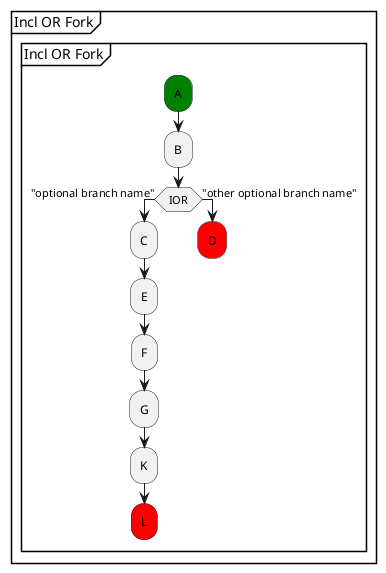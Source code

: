 /'

Tutorial - Inclusive OR Fork Topology
  
'/

@startuml 
partition "Incl OR Fork" {
group "Incl OR Fork"
      #green:A;
      :B;
  if (IOR) then ("optional branch name") 
      :C;
      :E;
      :F;
      :G;
      :K;
      #red:L;
      detach
  else ("other optional branch name")
      #red:D;
      detach
  endif
end group
}      
@enduml

